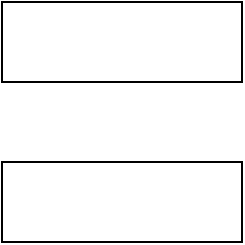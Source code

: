 <mxfile version="23.1.7" type="github">
  <diagram name="第 1 页" id="aMbxk89v2ZNGfgOyP-cM">
    <mxGraphModel dx="3354" dy="1907" grid="1" gridSize="10" guides="1" tooltips="1" connect="1" arrows="1" fold="1" page="1" pageScale="1" pageWidth="827" pageHeight="1169" math="0" shadow="0">
      <root>
        <mxCell id="0" />
        <mxCell id="1" parent="0" />
        <mxCell id="yleCkMZKv3fV-EEQnAf6-1" value="" style="rounded=0;whiteSpace=wrap;html=1;fillColor=none;fontFamily=华文中宋;" vertex="1" parent="1">
          <mxGeometry x="160" y="280" width="120" height="40" as="geometry" />
        </mxCell>
        <mxCell id="yleCkMZKv3fV-EEQnAf6-2" value="" style="rounded=0;whiteSpace=wrap;html=1;strokeColor=default;align=center;verticalAlign=middle;fontFamily=Helvetica;fontSize=12;fontColor=default;fillColor=none;" vertex="1" parent="1">
          <mxGeometry x="160" y="360" width="120" height="40" as="geometry" />
        </mxCell>
      </root>
    </mxGraphModel>
  </diagram>
</mxfile>
